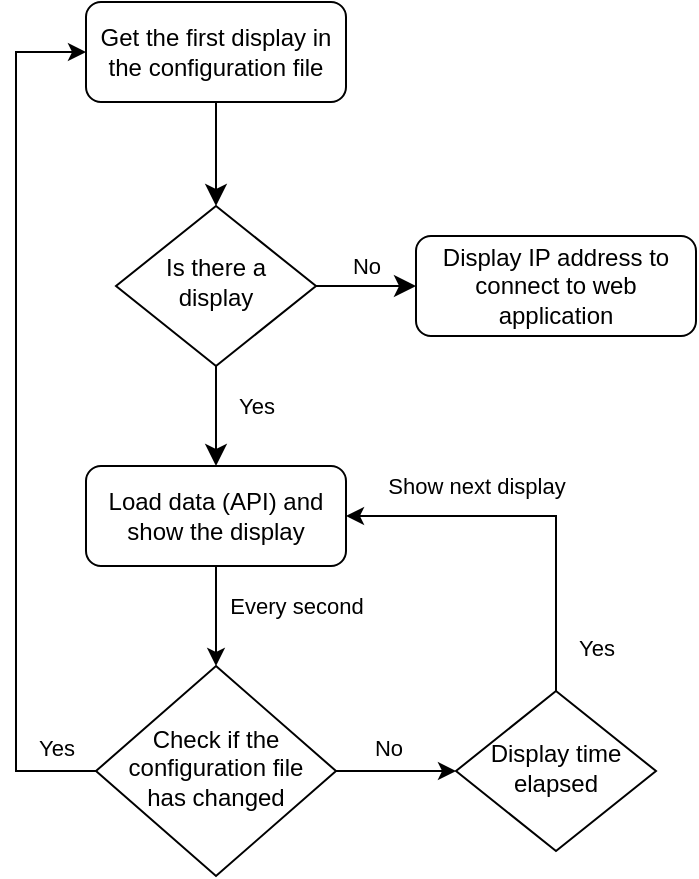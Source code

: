 <mxfile version="21.6.8" type="device">
  <diagram id="C5RBs43oDa-KdzZeNtuy" name="Page-1">
    <mxGraphModel dx="1093" dy="711" grid="1" gridSize="10" guides="1" tooltips="1" connect="1" arrows="1" fold="1" page="1" pageScale="1" pageWidth="827" pageHeight="1169" math="0" shadow="0">
      <root>
        <mxCell id="WIyWlLk6GJQsqaUBKTNV-0" />
        <mxCell id="WIyWlLk6GJQsqaUBKTNV-1" parent="WIyWlLk6GJQsqaUBKTNV-0" />
        <mxCell id="WIyWlLk6GJQsqaUBKTNV-2" value="" style="rounded=0;html=1;jettySize=auto;orthogonalLoop=1;fontSize=11;endArrow=classic;endFill=1;endSize=8;strokeWidth=1;shadow=0;labelBackgroundColor=none;edgeStyle=orthogonalEdgeStyle;" parent="WIyWlLk6GJQsqaUBKTNV-1" source="WIyWlLk6GJQsqaUBKTNV-3" target="WIyWlLk6GJQsqaUBKTNV-6" edge="1">
          <mxGeometry relative="1" as="geometry" />
        </mxCell>
        <mxCell id="WIyWlLk6GJQsqaUBKTNV-3" value="Get the first display in the configuration file" style="rounded=1;whiteSpace=wrap;html=1;fontSize=12;glass=0;strokeWidth=1;shadow=0;" parent="WIyWlLk6GJQsqaUBKTNV-1" vertex="1">
          <mxGeometry x="155" y="68" width="130" height="50" as="geometry" />
        </mxCell>
        <mxCell id="WIyWlLk6GJQsqaUBKTNV-4" value="Yes" style="rounded=0;html=1;jettySize=auto;orthogonalLoop=1;fontSize=11;endArrow=classic;endFill=1;endSize=8;strokeWidth=1;shadow=0;labelBackgroundColor=none;edgeStyle=orthogonalEdgeStyle;entryX=0.5;entryY=0;entryDx=0;entryDy=0;" parent="WIyWlLk6GJQsqaUBKTNV-1" source="WIyWlLk6GJQsqaUBKTNV-6" target="XpZQPmxqxvtioPjBGnqN-1" edge="1">
          <mxGeometry x="-0.2" y="20" relative="1" as="geometry">
            <mxPoint as="offset" />
            <mxPoint x="220" y="290" as="targetPoint" />
          </mxGeometry>
        </mxCell>
        <mxCell id="WIyWlLk6GJQsqaUBKTNV-5" value="No" style="edgeStyle=orthogonalEdgeStyle;rounded=0;html=1;jettySize=auto;orthogonalLoop=1;fontSize=11;endArrow=classic;endFill=1;endSize=8;strokeWidth=1;shadow=0;labelBackgroundColor=none;" parent="WIyWlLk6GJQsqaUBKTNV-1" source="WIyWlLk6GJQsqaUBKTNV-6" target="WIyWlLk6GJQsqaUBKTNV-7" edge="1">
          <mxGeometry y="10" relative="1" as="geometry">
            <mxPoint as="offset" />
          </mxGeometry>
        </mxCell>
        <mxCell id="WIyWlLk6GJQsqaUBKTNV-6" value="Is there a display" style="rhombus;whiteSpace=wrap;html=1;shadow=0;fontFamily=Helvetica;fontSize=12;align=center;strokeWidth=1;spacing=6;spacingTop=-4;" parent="WIyWlLk6GJQsqaUBKTNV-1" vertex="1">
          <mxGeometry x="170" y="170" width="100" height="80" as="geometry" />
        </mxCell>
        <mxCell id="WIyWlLk6GJQsqaUBKTNV-7" value="Display IP address to connect to web application" style="rounded=1;whiteSpace=wrap;html=1;fontSize=12;glass=0;strokeWidth=1;shadow=0;" parent="WIyWlLk6GJQsqaUBKTNV-1" vertex="1">
          <mxGeometry x="320" y="185" width="140" height="50" as="geometry" />
        </mxCell>
        <mxCell id="XpZQPmxqxvtioPjBGnqN-5" style="edgeStyle=orthogonalEdgeStyle;rounded=0;orthogonalLoop=1;jettySize=auto;html=1;entryX=0.5;entryY=0;entryDx=0;entryDy=0;" edge="1" parent="WIyWlLk6GJQsqaUBKTNV-1" source="XpZQPmxqxvtioPjBGnqN-1" target="XpZQPmxqxvtioPjBGnqN-6">
          <mxGeometry relative="1" as="geometry">
            <mxPoint x="220" y="390" as="targetPoint" />
          </mxGeometry>
        </mxCell>
        <mxCell id="XpZQPmxqxvtioPjBGnqN-10" value="Every second" style="edgeLabel;html=1;align=center;verticalAlign=middle;resizable=0;points=[];" vertex="1" connectable="0" parent="XpZQPmxqxvtioPjBGnqN-5">
          <mxGeometry x="-0.212" y="-1" relative="1" as="geometry">
            <mxPoint x="41" as="offset" />
          </mxGeometry>
        </mxCell>
        <mxCell id="XpZQPmxqxvtioPjBGnqN-1" value="Load data (API) and show the display" style="rounded=1;whiteSpace=wrap;html=1;fontSize=12;glass=0;strokeWidth=1;shadow=0;" vertex="1" parent="WIyWlLk6GJQsqaUBKTNV-1">
          <mxGeometry x="155" y="300" width="130" height="50" as="geometry" />
        </mxCell>
        <mxCell id="XpZQPmxqxvtioPjBGnqN-8" style="edgeStyle=orthogonalEdgeStyle;rounded=0;orthogonalLoop=1;jettySize=auto;html=1;exitX=0;exitY=0.5;exitDx=0;exitDy=0;entryX=0;entryY=0.5;entryDx=0;entryDy=0;" edge="1" parent="WIyWlLk6GJQsqaUBKTNV-1" target="WIyWlLk6GJQsqaUBKTNV-3">
          <mxGeometry relative="1" as="geometry">
            <mxPoint x="150" y="90" as="targetPoint" />
            <mxPoint x="159.99" y="452.5" as="sourcePoint" />
            <Array as="points">
              <mxPoint x="120" y="453" />
              <mxPoint x="120" y="93" />
            </Array>
          </mxGeometry>
        </mxCell>
        <mxCell id="XpZQPmxqxvtioPjBGnqN-9" value="Yes" style="edgeLabel;html=1;align=center;verticalAlign=middle;resizable=0;points=[];" vertex="1" connectable="0" parent="XpZQPmxqxvtioPjBGnqN-8">
          <mxGeometry x="-0.862" y="1" relative="1" as="geometry">
            <mxPoint x="10" y="-13" as="offset" />
          </mxGeometry>
        </mxCell>
        <mxCell id="XpZQPmxqxvtioPjBGnqN-12" style="edgeStyle=orthogonalEdgeStyle;rounded=0;orthogonalLoop=1;jettySize=auto;html=1;entryX=0;entryY=0.5;entryDx=0;entryDy=0;" edge="1" parent="WIyWlLk6GJQsqaUBKTNV-1" source="XpZQPmxqxvtioPjBGnqN-6" target="XpZQPmxqxvtioPjBGnqN-11">
          <mxGeometry relative="1" as="geometry" />
        </mxCell>
        <mxCell id="XpZQPmxqxvtioPjBGnqN-13" value="No" style="edgeLabel;html=1;align=center;verticalAlign=middle;resizable=0;points=[];" vertex="1" connectable="0" parent="XpZQPmxqxvtioPjBGnqN-12">
          <mxGeometry x="-0.247" y="1" relative="1" as="geometry">
            <mxPoint x="3" y="-11" as="offset" />
          </mxGeometry>
        </mxCell>
        <mxCell id="XpZQPmxqxvtioPjBGnqN-6" value="Check if the configuration file has changed" style="rhombus;whiteSpace=wrap;html=1;shadow=0;fontFamily=Helvetica;fontSize=12;align=center;strokeWidth=1;spacing=6;spacingTop=-4;" vertex="1" parent="WIyWlLk6GJQsqaUBKTNV-1">
          <mxGeometry x="160" y="400" width="120" height="105" as="geometry" />
        </mxCell>
        <mxCell id="XpZQPmxqxvtioPjBGnqN-14" style="edgeStyle=orthogonalEdgeStyle;rounded=0;orthogonalLoop=1;jettySize=auto;html=1;entryX=1;entryY=0.5;entryDx=0;entryDy=0;" edge="1" parent="WIyWlLk6GJQsqaUBKTNV-1" source="XpZQPmxqxvtioPjBGnqN-11" target="XpZQPmxqxvtioPjBGnqN-1">
          <mxGeometry relative="1" as="geometry">
            <Array as="points">
              <mxPoint x="390" y="325" />
            </Array>
          </mxGeometry>
        </mxCell>
        <mxCell id="XpZQPmxqxvtioPjBGnqN-15" value="Show next display" style="edgeLabel;html=1;align=center;verticalAlign=middle;resizable=0;points=[];" vertex="1" connectable="0" parent="XpZQPmxqxvtioPjBGnqN-14">
          <mxGeometry x="-0.716" y="-1" relative="1" as="geometry">
            <mxPoint x="-41" y="-75" as="offset" />
          </mxGeometry>
        </mxCell>
        <mxCell id="XpZQPmxqxvtioPjBGnqN-16" value="Yes" style="edgeLabel;html=1;align=center;verticalAlign=middle;resizable=0;points=[];" vertex="1" connectable="0" parent="XpZQPmxqxvtioPjBGnqN-14">
          <mxGeometry x="-0.917" relative="1" as="geometry">
            <mxPoint x="20" y="-14" as="offset" />
          </mxGeometry>
        </mxCell>
        <mxCell id="XpZQPmxqxvtioPjBGnqN-11" value="Display time elapsed" style="rhombus;whiteSpace=wrap;html=1;shadow=0;fontFamily=Helvetica;fontSize=12;align=center;strokeWidth=1;spacing=6;spacingTop=-4;" vertex="1" parent="WIyWlLk6GJQsqaUBKTNV-1">
          <mxGeometry x="340" y="412.5" width="100" height="80" as="geometry" />
        </mxCell>
      </root>
    </mxGraphModel>
  </diagram>
</mxfile>
